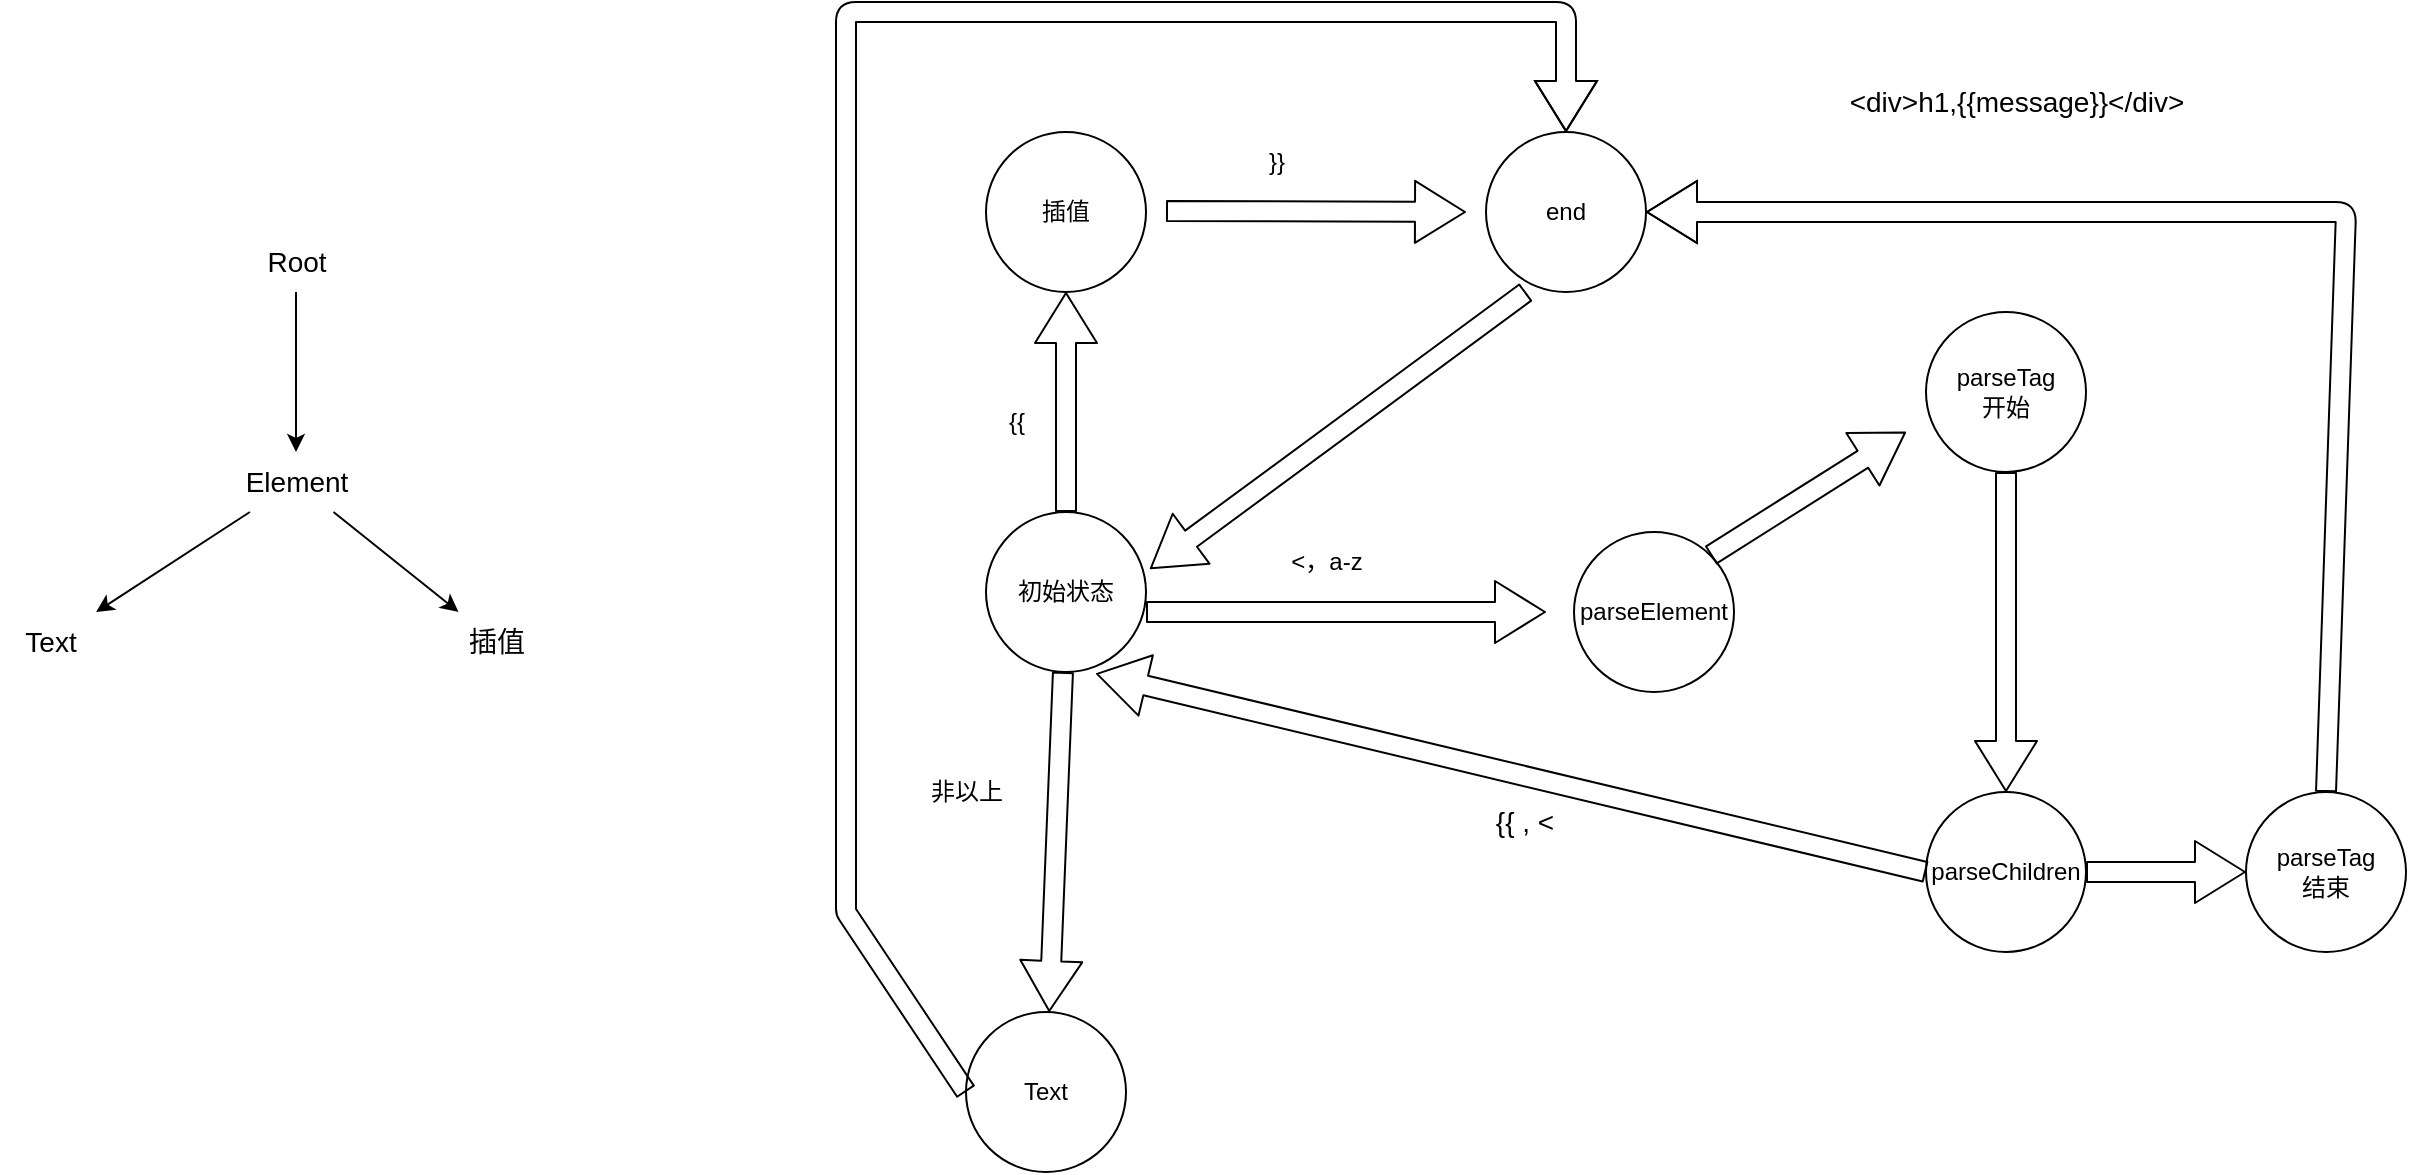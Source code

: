 <mxfile>
    <diagram id="6snlc0p6EJ2zQ1Mm3Wd3" name="第 1 页">
        <mxGraphModel dx="2133" dy="614" grid="1" gridSize="10" guides="1" tooltips="1" connect="1" arrows="1" fold="1" page="1" pageScale="1" pageWidth="827" pageHeight="1169" math="0" shadow="0">
            <root>
                <mxCell id="0"/>
                <mxCell id="1" parent="0"/>
                <mxCell id="10" value="初始状态" style="ellipse;whiteSpace=wrap;html=1;" vertex="1" parent="1">
                    <mxGeometry x="80" y="260" width="80" height="80" as="geometry"/>
                </mxCell>
                <mxCell id="12" value="" style="edgeStyle=none;orthogonalLoop=1;jettySize=auto;html=1;shape=flexArrow;rounded=1;startSize=8;endSize=8;exitX=0.5;exitY=0;exitDx=0;exitDy=0;" edge="1" parent="1" source="10">
                    <mxGeometry width="100" relative="1" as="geometry">
                        <mxPoint x="70" y="170" as="sourcePoint"/>
                        <mxPoint x="120" y="150" as="targetPoint"/>
                        <Array as="points"/>
                    </mxGeometry>
                </mxCell>
                <mxCell id="13" value="插值" style="ellipse;whiteSpace=wrap;html=1;" vertex="1" parent="1">
                    <mxGeometry x="80" y="70" width="80" height="80" as="geometry"/>
                </mxCell>
                <mxCell id="14" value="{{" style="text;html=1;align=center;verticalAlign=middle;resizable=0;points=[];autosize=1;strokeColor=none;fillColor=none;" vertex="1" parent="1">
                    <mxGeometry x="80" y="200" width="30" height="30" as="geometry"/>
                </mxCell>
                <mxCell id="15" value="" style="edgeStyle=none;orthogonalLoop=1;jettySize=auto;html=1;shape=flexArrow;rounded=1;startSize=8;endSize=8;" edge="1" parent="1">
                    <mxGeometry width="100" relative="1" as="geometry">
                        <mxPoint x="170" y="109.5" as="sourcePoint"/>
                        <mxPoint x="320" y="110" as="targetPoint"/>
                        <Array as="points"/>
                    </mxGeometry>
                </mxCell>
                <mxCell id="16" value="end" style="ellipse;whiteSpace=wrap;html=1;" vertex="1" parent="1">
                    <mxGeometry x="330" y="70" width="80" height="80" as="geometry"/>
                </mxCell>
                <mxCell id="17" value="}}" style="text;html=1;align=center;verticalAlign=middle;resizable=0;points=[];autosize=1;strokeColor=none;fillColor=none;" vertex="1" parent="1">
                    <mxGeometry x="210" y="70" width="30" height="30" as="geometry"/>
                </mxCell>
                <mxCell id="18" value="" style="edgeStyle=none;orthogonalLoop=1;jettySize=auto;html=1;shape=flexArrow;rounded=1;startSize=8;endSize=8;exitX=0.25;exitY=1;exitDx=0;exitDy=0;exitPerimeter=0;entryX=1.025;entryY=0.356;entryDx=0;entryDy=0;entryPerimeter=0;" edge="1" parent="1" source="16" target="10">
                    <mxGeometry width="100" relative="1" as="geometry">
                        <mxPoint x="280" y="180" as="sourcePoint"/>
                        <mxPoint x="380" y="180" as="targetPoint"/>
                        <Array as="points"/>
                    </mxGeometry>
                </mxCell>
                <mxCell id="20" value="" style="edgeStyle=none;orthogonalLoop=1;jettySize=auto;html=1;shape=flexArrow;rounded=1;startSize=8;endSize=8;" edge="1" parent="1">
                    <mxGeometry width="100" relative="1" as="geometry">
                        <mxPoint x="160" y="310" as="sourcePoint"/>
                        <mxPoint x="360" y="310" as="targetPoint"/>
                        <Array as="points"/>
                    </mxGeometry>
                </mxCell>
                <mxCell id="21" value="parseElement" style="ellipse;whiteSpace=wrap;html=1;" vertex="1" parent="1">
                    <mxGeometry x="374" y="270" width="80" height="80" as="geometry"/>
                </mxCell>
                <mxCell id="22" value="&amp;lt;，a-z" style="text;html=1;align=center;verticalAlign=middle;resizable=0;points=[];autosize=1;strokeColor=none;fillColor=none;" vertex="1" parent="1">
                    <mxGeometry x="220" y="270" width="60" height="30" as="geometry"/>
                </mxCell>
                <mxCell id="23" value="parseTag&lt;br&gt;开始" style="ellipse;whiteSpace=wrap;html=1;" vertex="1" parent="1">
                    <mxGeometry x="550" y="160" width="80" height="80" as="geometry"/>
                </mxCell>
                <mxCell id="24" value="" style="edgeStyle=none;orthogonalLoop=1;jettySize=auto;html=1;shape=flexArrow;rounded=1;startSize=8;endSize=8;exitX=1;exitY=0;exitDx=0;exitDy=0;" edge="1" parent="1" source="21">
                    <mxGeometry width="100" relative="1" as="geometry">
                        <mxPoint x="450" y="284.5" as="sourcePoint"/>
                        <mxPoint x="540" y="220" as="targetPoint"/>
                        <Array as="points"/>
                    </mxGeometry>
                </mxCell>
                <mxCell id="26" value="" style="edgeStyle=none;orthogonalLoop=1;jettySize=auto;html=1;shape=flexArrow;rounded=1;startSize=8;endSize=8;exitX=0.5;exitY=1;exitDx=0;exitDy=0;entryX=0.5;entryY=0;entryDx=0;entryDy=0;" edge="1" parent="1" source="23" target="27">
                    <mxGeometry width="100" relative="1" as="geometry">
                        <mxPoint x="560.004" y="339.996" as="sourcePoint"/>
                        <mxPoint x="590" y="360" as="targetPoint"/>
                        <Array as="points"/>
                    </mxGeometry>
                </mxCell>
                <mxCell id="27" value="parseChildren" style="ellipse;whiteSpace=wrap;html=1;" vertex="1" parent="1">
                    <mxGeometry x="550" y="400" width="80" height="80" as="geometry"/>
                </mxCell>
                <mxCell id="28" value="" style="edgeStyle=none;orthogonalLoop=1;jettySize=auto;html=1;shape=flexArrow;rounded=1;startSize=8;endSize=8;exitX=0;exitY=0.5;exitDx=0;exitDy=0;entryX=0.688;entryY=1.01;entryDx=0;entryDy=0;entryPerimeter=0;" edge="1" parent="1" source="27" target="10">
                    <mxGeometry width="100" relative="1" as="geometry">
                        <mxPoint x="410" y="440" as="sourcePoint"/>
                        <mxPoint x="510" y="440" as="targetPoint"/>
                        <Array as="points"/>
                    </mxGeometry>
                </mxCell>
                <mxCell id="29" value="parseTag&lt;br&gt;结束" style="ellipse;whiteSpace=wrap;html=1;fontStyle=0" vertex="1" parent="1">
                    <mxGeometry x="710" y="400" width="80" height="80" as="geometry"/>
                </mxCell>
                <mxCell id="31" value="" style="edgeStyle=none;orthogonalLoop=1;jettySize=auto;html=1;shape=flexArrow;rounded=1;startSize=8;endSize=8;" edge="1" parent="1" source="27" target="29">
                    <mxGeometry width="100" relative="1" as="geometry">
                        <mxPoint x="570" y="510" as="sourcePoint"/>
                        <mxPoint x="670" y="510" as="targetPoint"/>
                        <Array as="points"/>
                    </mxGeometry>
                </mxCell>
                <mxCell id="32" value="" style="edgeStyle=none;orthogonalLoop=1;jettySize=auto;html=1;shape=flexArrow;rounded=1;startSize=8;endSize=8;" edge="1" parent="1" source="10" target="33">
                    <mxGeometry width="100" relative="1" as="geometry">
                        <mxPoint x="560" y="450" as="sourcePoint"/>
                        <mxPoint x="120" y="430" as="targetPoint"/>
                        <Array as="points"/>
                    </mxGeometry>
                </mxCell>
                <mxCell id="33" value="Text" style="ellipse;whiteSpace=wrap;html=1;" vertex="1" parent="1">
                    <mxGeometry x="70" y="510" width="80" height="80" as="geometry"/>
                </mxCell>
                <mxCell id="34" value="非以上" style="text;html=1;align=center;verticalAlign=middle;resizable=0;points=[];autosize=1;strokeColor=none;fillColor=none;" vertex="1" parent="1">
                    <mxGeometry x="40" y="385" width="60" height="30" as="geometry"/>
                </mxCell>
                <mxCell id="35" value="" style="edgeStyle=none;orthogonalLoop=1;jettySize=auto;html=1;shape=flexArrow;rounded=1;startSize=8;endSize=8;exitX=0.5;exitY=0;exitDx=0;exitDy=0;" edge="1" parent="1" source="29" target="16">
                    <mxGeometry width="100" relative="1" as="geometry">
                        <mxPoint x="780" y="440" as="sourcePoint"/>
                        <mxPoint x="880" y="440" as="targetPoint"/>
                        <Array as="points">
                            <mxPoint x="760" y="110"/>
                        </Array>
                    </mxGeometry>
                </mxCell>
                <mxCell id="36" value="" style="edgeStyle=none;orthogonalLoop=1;jettySize=auto;html=1;shape=flexArrow;rounded=1;startSize=8;endSize=8;exitX=0;exitY=0.5;exitDx=0;exitDy=0;entryX=0.5;entryY=0;entryDx=0;entryDy=0;" edge="1" parent="1" source="33" target="16">
                    <mxGeometry width="100" relative="1" as="geometry">
                        <mxPoint x="60" y="550" as="sourcePoint"/>
                        <mxPoint x="390" y="30" as="targetPoint"/>
                        <Array as="points">
                            <mxPoint x="10" y="460"/>
                            <mxPoint x="10" y="240"/>
                            <mxPoint x="10" y="10"/>
                            <mxPoint x="200" y="10"/>
                            <mxPoint x="370" y="10"/>
                        </Array>
                    </mxGeometry>
                </mxCell>
                <mxCell id="39" value="&lt;font style=&quot;font-size: 14px;&quot;&gt;&amp;lt;div&amp;gt;h1,{{message}}&amp;lt;/div&amp;gt;&lt;/font&gt;" style="text;html=1;align=center;verticalAlign=middle;resizable=0;points=[];autosize=1;strokeColor=none;fillColor=none;" vertex="1" parent="1">
                    <mxGeometry x="500" y="40" width="190" height="30" as="geometry"/>
                </mxCell>
                <mxCell id="41" value="{{ , &amp;lt;" style="text;html=1;align=center;verticalAlign=middle;resizable=0;points=[];autosize=1;strokeColor=none;fillColor=none;fontSize=14;" vertex="1" parent="1">
                    <mxGeometry x="324" y="400" width="50" height="30" as="geometry"/>
                </mxCell>
                <mxCell id="46" value="" style="edgeStyle=none;html=1;fontSize=14;" edge="1" parent="1" source="42" target="45">
                    <mxGeometry relative="1" as="geometry"/>
                </mxCell>
                <mxCell id="42" value="Root" style="text;html=1;align=center;verticalAlign=middle;resizable=0;points=[];autosize=1;strokeColor=none;fillColor=none;fontSize=14;" vertex="1" parent="1">
                    <mxGeometry x="-290" y="120" width="50" height="30" as="geometry"/>
                </mxCell>
                <mxCell id="48" value="" style="edgeStyle=none;html=1;fontSize=14;" edge="1" parent="1" source="45" target="47">
                    <mxGeometry relative="1" as="geometry"/>
                </mxCell>
                <mxCell id="50" value="" style="edgeStyle=none;html=1;fontSize=14;" edge="1" parent="1" source="45" target="49">
                    <mxGeometry relative="1" as="geometry"/>
                </mxCell>
                <mxCell id="45" value="Element" style="text;html=1;align=center;verticalAlign=middle;resizable=0;points=[];autosize=1;strokeColor=none;fillColor=none;fontSize=14;" vertex="1" parent="1">
                    <mxGeometry x="-300" y="230" width="70" height="30" as="geometry"/>
                </mxCell>
                <mxCell id="47" value="Text" style="text;html=1;align=center;verticalAlign=middle;resizable=0;points=[];autosize=1;strokeColor=none;fillColor=none;fontSize=14;" vertex="1" parent="1">
                    <mxGeometry x="-413" y="310" width="50" height="30" as="geometry"/>
                </mxCell>
                <mxCell id="49" value="插值" style="text;html=1;align=center;verticalAlign=middle;resizable=0;points=[];autosize=1;strokeColor=none;fillColor=none;fontSize=14;" vertex="1" parent="1">
                    <mxGeometry x="-190" y="310" width="50" height="30" as="geometry"/>
                </mxCell>
            </root>
        </mxGraphModel>
    </diagram>
</mxfile>
